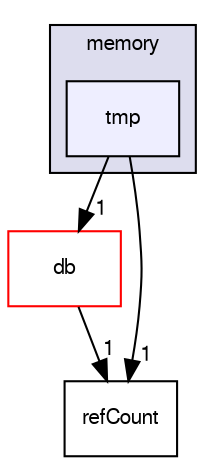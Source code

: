 digraph "src/OpenFOAM/memory/tmp" {
  bgcolor=transparent;
  compound=true
  node [ fontsize="10", fontname="FreeSans"];
  edge [ labelfontsize="10", labelfontname="FreeSans"];
  subgraph clusterdir_385a22dcc2f7120acb0f1a7a832b3b8d {
    graph [ bgcolor="#ddddee", pencolor="black", label="memory" fontname="FreeSans", fontsize="10", URL="dir_385a22dcc2f7120acb0f1a7a832b3b8d.html"]
  dir_f816ffe2c61d4ca1e011e665e27bb573 [shape=box, label="tmp", style="filled", fillcolor="#eeeeff", pencolor="black", URL="dir_f816ffe2c61d4ca1e011e665e27bb573.html"];
  }
  dir_63c634f7a7cfd679ac26c67fb30fc32f [shape=box label="db" color="red" URL="dir_63c634f7a7cfd679ac26c67fb30fc32f.html"];
  dir_f0a1caf987ef48e35efc27aa71e4f1c7 [shape=box label="refCount" URL="dir_f0a1caf987ef48e35efc27aa71e4f1c7.html"];
  dir_63c634f7a7cfd679ac26c67fb30fc32f->dir_f0a1caf987ef48e35efc27aa71e4f1c7 [headlabel="1", labeldistance=1.5 headhref="dir_001787_002056.html"];
  dir_f816ffe2c61d4ca1e011e665e27bb573->dir_63c634f7a7cfd679ac26c67fb30fc32f [headlabel="1", labeldistance=1.5 headhref="dir_002057_001787.html"];
  dir_f816ffe2c61d4ca1e011e665e27bb573->dir_f0a1caf987ef48e35efc27aa71e4f1c7 [headlabel="1", labeldistance=1.5 headhref="dir_002057_002056.html"];
}

